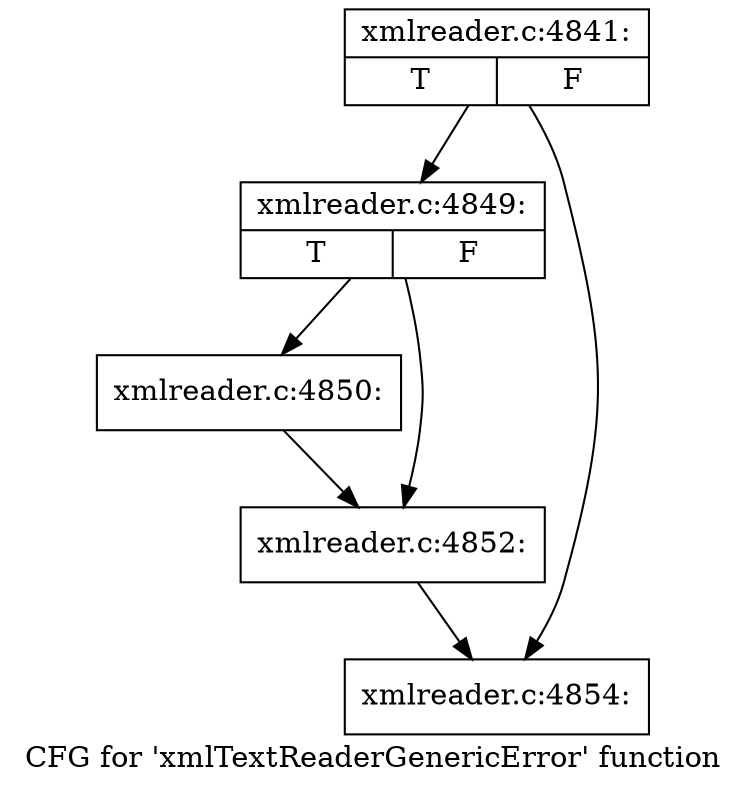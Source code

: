 digraph "CFG for 'xmlTextReaderGenericError' function" {
	label="CFG for 'xmlTextReaderGenericError' function";

	Node0x55e44963bdd0 [shape=record,label="{xmlreader.c:4841:|{<s0>T|<s1>F}}"];
	Node0x55e44963bdd0 -> Node0x55e44963e4b0;
	Node0x55e44963bdd0 -> Node0x55e44963e500;
	Node0x55e44963e4b0 [shape=record,label="{xmlreader.c:4849:|{<s0>T|<s1>F}}"];
	Node0x55e44963e4b0 -> Node0x55e44963e8c0;
	Node0x55e44963e4b0 -> Node0x55e44963e910;
	Node0x55e44963e8c0 [shape=record,label="{xmlreader.c:4850:}"];
	Node0x55e44963e8c0 -> Node0x55e44963e910;
	Node0x55e44963e910 [shape=record,label="{xmlreader.c:4852:}"];
	Node0x55e44963e910 -> Node0x55e44963e500;
	Node0x55e44963e500 [shape=record,label="{xmlreader.c:4854:}"];
}
